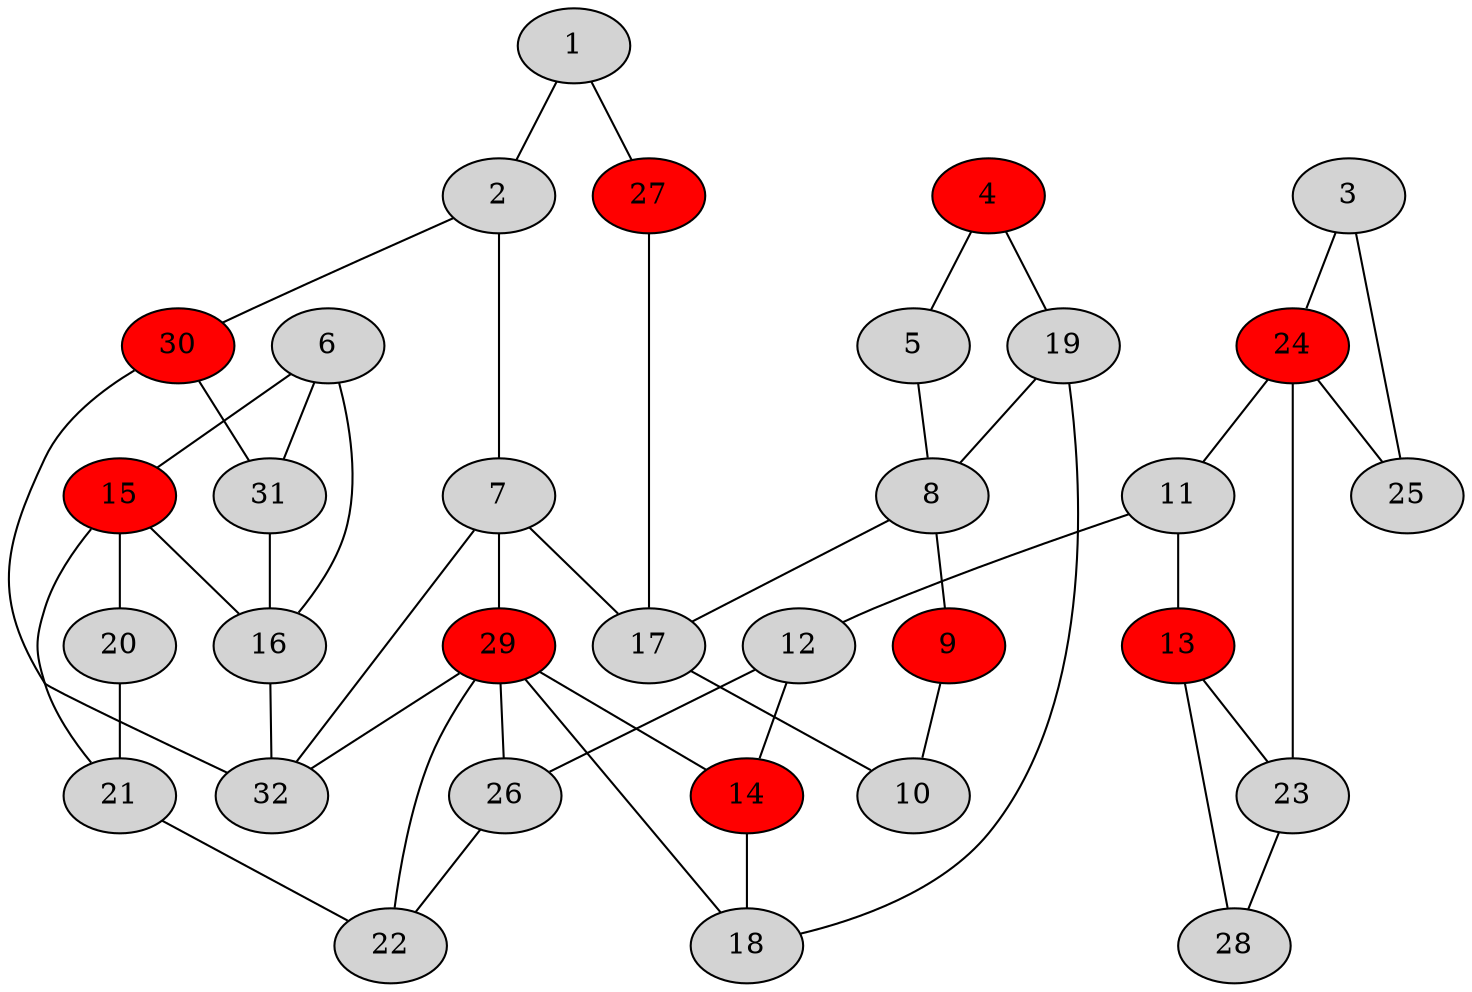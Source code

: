 graph {
	1 [style=filled]
	2 [style=filled]
	27 [fillcolor=red style=filled]
	30 [fillcolor=red style=filled]
	7 [style=filled]
	3 [style=filled]
	24 [fillcolor=red style=filled]
	25 [style=filled]
	4 [fillcolor=red style=filled]
	5 [style=filled]
	19 [style=filled]
	8 [style=filled]
	6 [style=filled]
	31 [style=filled]
	15 [fillcolor=red style=filled]
	16 [style=filled]
	29 [fillcolor=red style=filled]
	17 [style=filled]
	32 [style=filled]
	9 [fillcolor=red style=filled]
	10 [style=filled]
	11 [style=filled]
	12 [style=filled]
	13 [fillcolor=red style=filled]
	14 [fillcolor=red style=filled]
	26 [style=filled]
	23 [style=filled]
	28 [style=filled]
	18 [style=filled]
	20 [style=filled]
	21 [style=filled]
	22 [style=filled]
	1 -- 2
	1 -- 27
	2 -- 30
	2 -- 7
	27 -- 17
	30 -- 31
	30 -- 32
	7 -- 29
	7 -- 17
	7 -- 32
	3 -- 24
	3 -- 25
	24 -- 11
	24 -- 23
	24 -- 25
	4 -- 5
	4 -- 19
	5 -- 8
	19 -- 8
	19 -- 18
	8 -- 9
	8 -- 17
	6 -- 31
	6 -- 15
	6 -- 16
	31 -- 16
	15 -- 20
	15 -- 21
	15 -- 16
	16 -- 32
	29 -- 14
	29 -- 18
	29 -- 22
	29 -- 26
	29 -- 32
	17 -- 10
	9 -- 10
	11 -- 12
	11 -- 13
	12 -- 14
	12 -- 26
	13 -- 23
	13 -- 28
	14 -- 18
	26 -- 22
	23 -- 28
	20 -- 21
	21 -- 22
}
